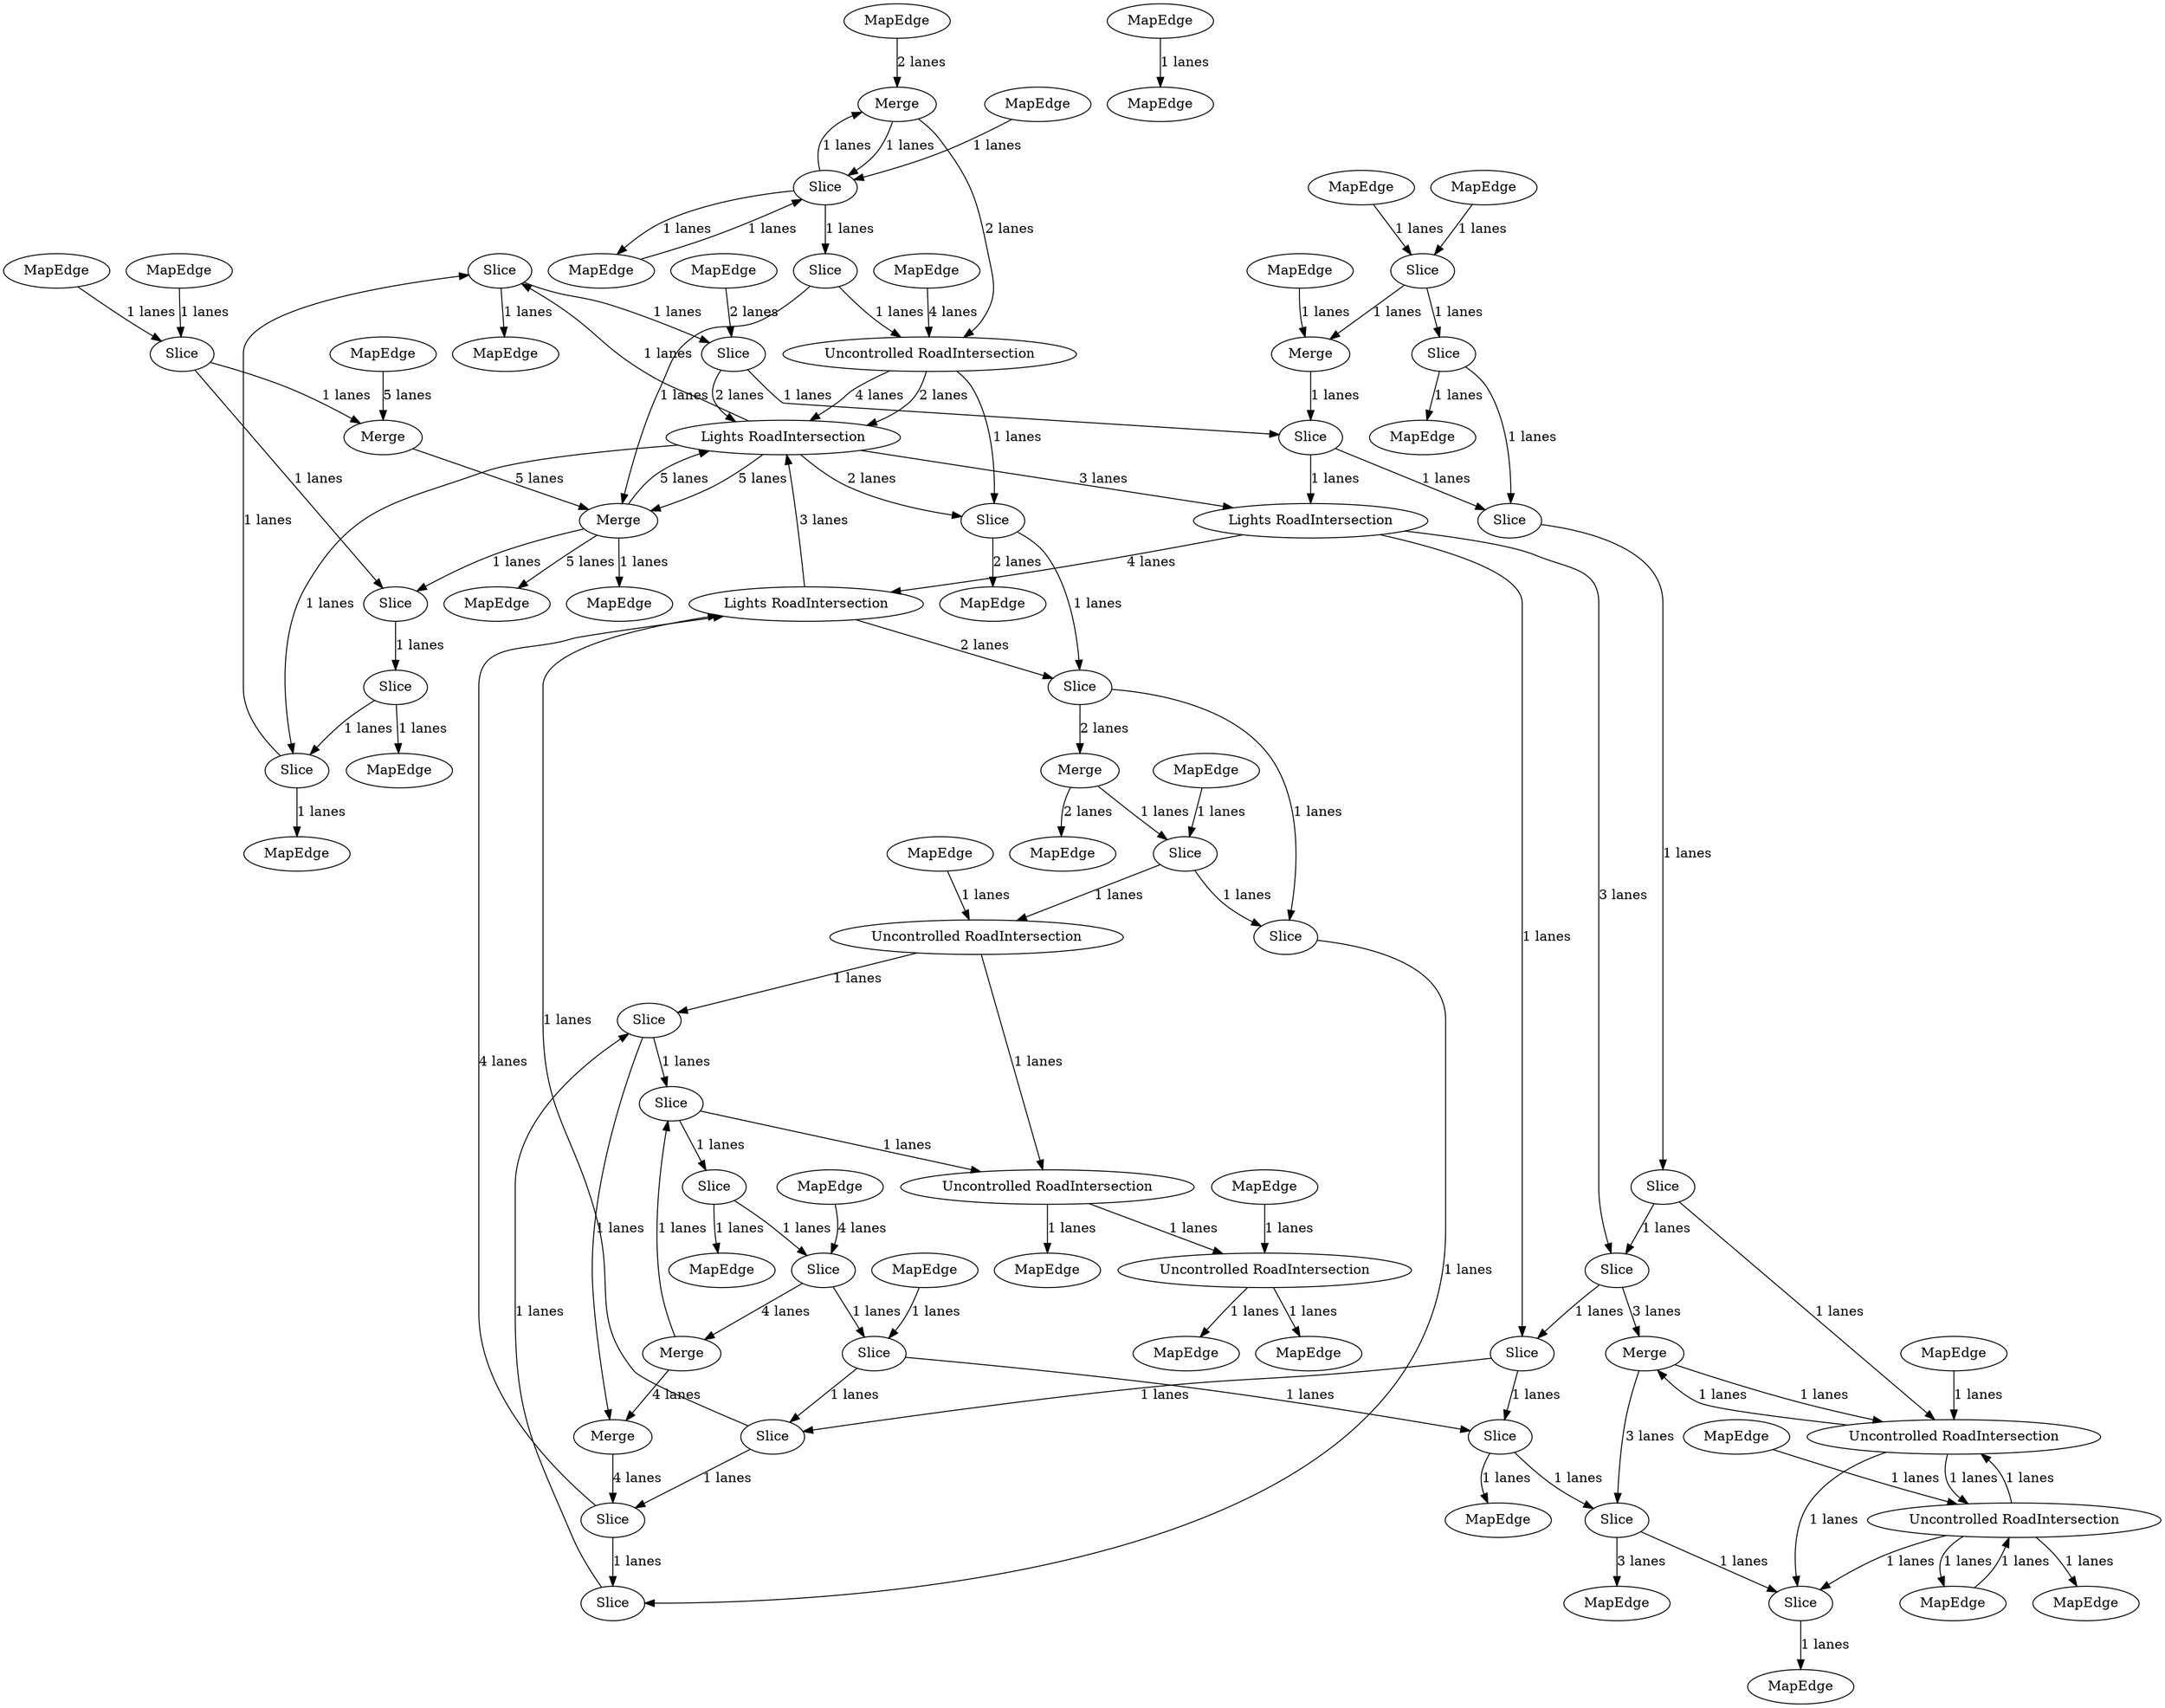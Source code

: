digraph {
    0 [ label = "MapEdge" ]
    1 [ label = "MapEdge" ]
    2 [ label = "Merge" ]
    3 [ label = "Uncontrolled RoadIntersection" ]
    4 [ label = "MapEdge" ]
    5 [ label = "Merge" ]
    6 [ label = "MapEdge" ]
    7 [ label = "Merge" ]
    8 [ label = "MapEdge" ]
    9 [ label = "Merge" ]
    10 [ label = "MapEdge" ]
    11 [ label = "MapEdge" ]
    12 [ label = "Merge" ]
    13 [ label = "Merge" ]
    14 [ label = "Uncontrolled RoadIntersection" ]
    15 [ label = "Uncontrolled RoadIntersection" ]
    16 [ label = "MapEdge" ]
    17 [ label = "MapEdge" ]
    18 [ label = "Merge" ]
    19 [ label = "MapEdge" ]
    20 [ label = "MapEdge" ]
    21 [ label = "Lights RoadIntersection" ]
    22 [ label = "MapEdge" ]
    23 [ label = "MapEdge" ]
    24 [ label = "MapEdge" ]
    25 [ label = "MapEdge" ]
    26 [ label = "Uncontrolled RoadIntersection" ]
    27 [ label = "MapEdge" ]
    28 [ label = "MapEdge" ]
    29 [ label = "Slice" ]
    30 [ label = "Slice" ]
    31 [ label = "Slice" ]
    32 [ label = "MapEdge" ]
    33 [ label = "Slice" ]
    34 [ label = "Slice" ]
    35 [ label = "Slice" ]
    36 [ label = "MapEdge" ]
    37 [ label = "Uncontrolled RoadIntersection" ]
    38 [ label = "Slice" ]
    39 [ label = "MapEdge" ]
    40 [ label = "MapEdge" ]
    41 [ label = "Slice" ]
    42 [ label = "MapEdge" ]
    43 [ label = "MapEdge" ]
    44 [ label = "Lights RoadIntersection" ]
    45 [ label = "Lights RoadIntersection" ]
    46 [ label = "MapEdge" ]
    47 [ label = "MapEdge" ]
    48 [ label = "MapEdge" ]
    49 [ label = "MapEdge" ]
    50 [ label = "Slice" ]
    51 [ label = "MapEdge" ]
    52 [ label = "MapEdge" ]
    53 [ label = "MapEdge" ]
    54 [ label = "Slice" ]
    55 [ label = "Merge" ]
    56 [ label = "Slice" ]
    57 [ label = "Slice" ]
    58 [ label = "MapEdge" ]
    59 [ label = "Slice" ]
    60 [ label = "Slice" ]
    61 [ label = "Slice" ]
    62 [ label = "Slice" ]
    63 [ label = "Slice" ]
    64 [ label = "Slice" ]
    65 [ label = "Slice" ]
    66 [ label = "Slice" ]
    67 [ label = "Slice" ]
    68 [ label = "Slice" ]
    69 [ label = "Slice" ]
    70 [ label = "Slice" ]
    71 [ label = "Uncontrolled RoadIntersection" ]
    72 [ label = "Slice" ]
    73 [ label = "MapEdge" ]
    74 [ label = "MapEdge" ]
    75 [ label = "MapEdge" ]
    76 [ label = "Slice" ]
    77 [ label = "Slice" ]
    78 [ label = "Slice" ]
    79 [ label = "Slice" ]
    80 [ label = "MapEdge" ]
    81 [ label = "MapEdge" ]
    82 [ label = "MapEdge" ]
    83 [ label = "Slice" ]
    45 -> 62 [ label = "1 lanes" ]
    62 -> 0 [ label = "1 lanes" ]
    1 -> 38 [ label = "1 lanes" ]
    38 -> 2 [ label = "1 lanes" ]
    3 -> 4 [ label = "1 lanes" ]
    5 -> 37 [ label = "1 lanes" ]
    37 -> 5 [ label = "1 lanes" ]
    37 -> 3 [ label = "1 lanes" ]
    3 -> 37 [ label = "1 lanes" ]
    3 -> 6 [ label = "1 lanes" ]
    6 -> 3 [ label = "1 lanes" ]
    7 -> 41 [ label = "1 lanes" ]
    41 -> 7 [ label = "1 lanes" ]
    41 -> 8 [ label = "1 lanes" ]
    8 -> 41 [ label = "1 lanes" ]
    9 -> 29 [ label = "1 lanes" ]
    29 -> 15 [ label = "1 lanes" ]
    15 -> 26 [ label = "1 lanes" ]
    26 -> 10 [ label = "1 lanes" ]
    11 -> 14 [ label = "1 lanes" ]
    14 -> 30 [ label = "1 lanes" ]
    30 -> 12 [ label = "1 lanes" ]
    13 -> 31 [ label = "1 lanes" ]
    31 -> 14 [ label = "1 lanes" ]
    14 -> 15 [ label = "1 lanes" ]
    15 -> 16 [ label = "1 lanes" ]
    17 -> 57 [ label = "1 lanes" ]
    57 -> 18 [ label = "1 lanes" ]
    19 -> 40 [ label = "1 lanes" ]
    20 -> 2 [ label = "1 lanes" ]
    2 -> 60 [ label = "1 lanes" ]
    60 -> 21 [ label = "1 lanes" ]
    21 -> 66 [ label = "3 lanes" ]
    66 -> 5 [ label = "3 lanes" ]
    5 -> 34 [ label = "3 lanes" ]
    34 -> 22 [ label = "3 lanes" ]
    45 -> 63 [ label = "1 lanes" ]
    63 -> 23 [ label = "1 lanes" ]
    45 -> 55 [ label = "5 lanes" ]
    55 -> 24 [ label = "5 lanes" ]
    25 -> 26 [ label = "1 lanes" ]
    26 -> 27 [ label = "1 lanes" ]
    35 -> 28 [ label = "1 lanes" ]
    29 -> 35 [ label = "1 lanes" ]
    30 -> 29 [ label = "1 lanes" ]
    64 -> 30 [ label = "1 lanes" ]
    68 -> 64 [ label = "1 lanes" ]
    31 -> 68 [ label = "1 lanes" ]
    32 -> 31 [ label = "1 lanes" ]
    34 -> 33 [ label = "1 lanes" ]
    79 -> 34 [ label = "1 lanes" ]
    76 -> 79 [ label = "1 lanes" ]
    50 -> 76 [ label = "1 lanes" ]
    35 -> 50 [ label = "1 lanes" ]
    33 -> 36 [ label = "1 lanes" ]
    37 -> 33 [ label = "1 lanes" ]
    67 -> 37 [ label = "1 lanes" ]
    59 -> 67 [ label = "1 lanes" ]
    83 -> 59 [ label = "1 lanes" ]
    38 -> 83 [ label = "1 lanes" ]
    39 -> 38 [ label = "1 lanes" ]
    72 -> 55 [ label = "1 lanes" ]
    41 -> 72 [ label = "1 lanes" ]
    42 -> 41 [ label = "1 lanes" ]
    55 -> 43 [ label = "1 lanes" ]
    21 -> 44 [ label = "4 lanes" ]
    46 -> 18 [ label = "5 lanes" ]
    18 -> 55 [ label = "5 lanes" ]
    55 -> 45 [ label = "5 lanes" ]
    44 -> 69 [ label = "2 lanes" ]
    69 -> 13 [ label = "2 lanes" ]
    13 -> 47 [ label = "2 lanes" ]
    44 -> 45 [ label = "3 lanes" ]
    45 -> 70 [ label = "2 lanes" ]
    70 -> 48 [ label = "2 lanes" ]
    45 -> 21 [ label = "3 lanes" ]
    49 -> 50 [ label = "4 lanes" ]
    50 -> 9 [ label = "4 lanes" ]
    9 -> 12 [ label = "4 lanes" ]
    12 -> 65 [ label = "4 lanes" ]
    65 -> 44 [ label = "4 lanes" ]
    51 -> 7 [ label = "2 lanes" ]
    7 -> 71 [ label = "2 lanes" ]
    71 -> 45 [ label = "2 lanes" ]
    52 -> 71 [ label = "4 lanes" ]
    71 -> 45 [ label = "4 lanes" ]
    53 -> 61 [ label = "2 lanes" ]
    61 -> 45 [ label = "2 lanes" ]
    55 -> 54 [ label = "1 lanes" ]
    54 -> 56 [ label = "1 lanes" ]
    57 -> 54 [ label = "1 lanes" ]
    58 -> 57 [ label = "1 lanes" ]
    60 -> 59 [ label = "1 lanes" ]
    61 -> 60 [ label = "1 lanes" ]
    62 -> 61 [ label = "1 lanes" ]
    63 -> 62 [ label = "1 lanes" ]
    56 -> 63 [ label = "1 lanes" ]
    65 -> 64 [ label = "1 lanes" ]
    77 -> 65 [ label = "1 lanes" ]
    78 -> 77 [ label = "1 lanes" ]
    66 -> 78 [ label = "1 lanes" ]
    67 -> 66 [ label = "1 lanes" ]
    69 -> 68 [ label = "1 lanes" ]
    70 -> 69 [ label = "1 lanes" ]
    71 -> 70 [ label = "1 lanes" ]
    72 -> 71 [ label = "1 lanes" ]
    3 -> 33 [ label = "1 lanes" ]
    73 -> 3 [ label = "1 lanes" ]
    56 -> 74 [ label = "1 lanes" ]
    75 -> 76 [ label = "1 lanes" ]
    76 -> 77 [ label = "1 lanes" ]
    77 -> 44 [ label = "1 lanes" ]
    21 -> 78 [ label = "1 lanes" ]
    78 -> 79 [ label = "1 lanes" ]
    79 -> 80 [ label = "1 lanes" ]
    81 -> 37 [ label = "1 lanes" ]
    83 -> 82 [ label = "1 lanes" ]
}
